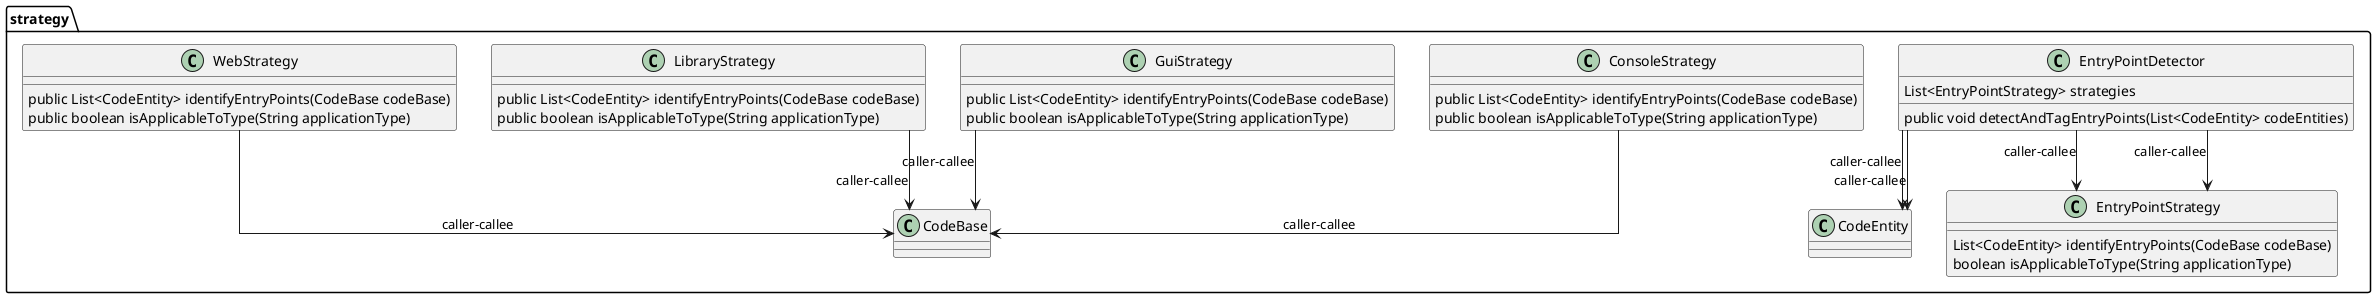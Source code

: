 @startuml
skinparam linetype Ortho
package strategy {
class ConsoleStrategy {
    public List<CodeEntity> identifyEntryPoints(CodeBase codeBase)
    public boolean isApplicableToType(String applicationType)
}
ConsoleStrategy --> CodeBase : caller-callee
class EntryPointDetector {
    List<EntryPointStrategy> strategies
    public void detectAndTagEntryPoints(List<CodeEntity> codeEntities)
}
EntryPointDetector --> EntryPointStrategy : caller-callee
EntryPointDetector --> CodeEntity : caller-callee
EntryPointDetector --> CodeEntity : caller-callee
EntryPointDetector --> EntryPointStrategy : caller-callee
class EntryPointStrategy {
     List<CodeEntity> identifyEntryPoints(CodeBase codeBase)
     boolean isApplicableToType(String applicationType)
}
class GuiStrategy {
    public List<CodeEntity> identifyEntryPoints(CodeBase codeBase)
    public boolean isApplicableToType(String applicationType)
}
GuiStrategy --> CodeBase : caller-callee
class LibraryStrategy {
    public List<CodeEntity> identifyEntryPoints(CodeBase codeBase)
    public boolean isApplicableToType(String applicationType)
}
LibraryStrategy --> CodeBase : caller-callee
class WebStrategy {
    public List<CodeEntity> identifyEntryPoints(CodeBase codeBase)
    public boolean isApplicableToType(String applicationType)
}
WebStrategy --> CodeBase : caller-callee
}
@enduml
